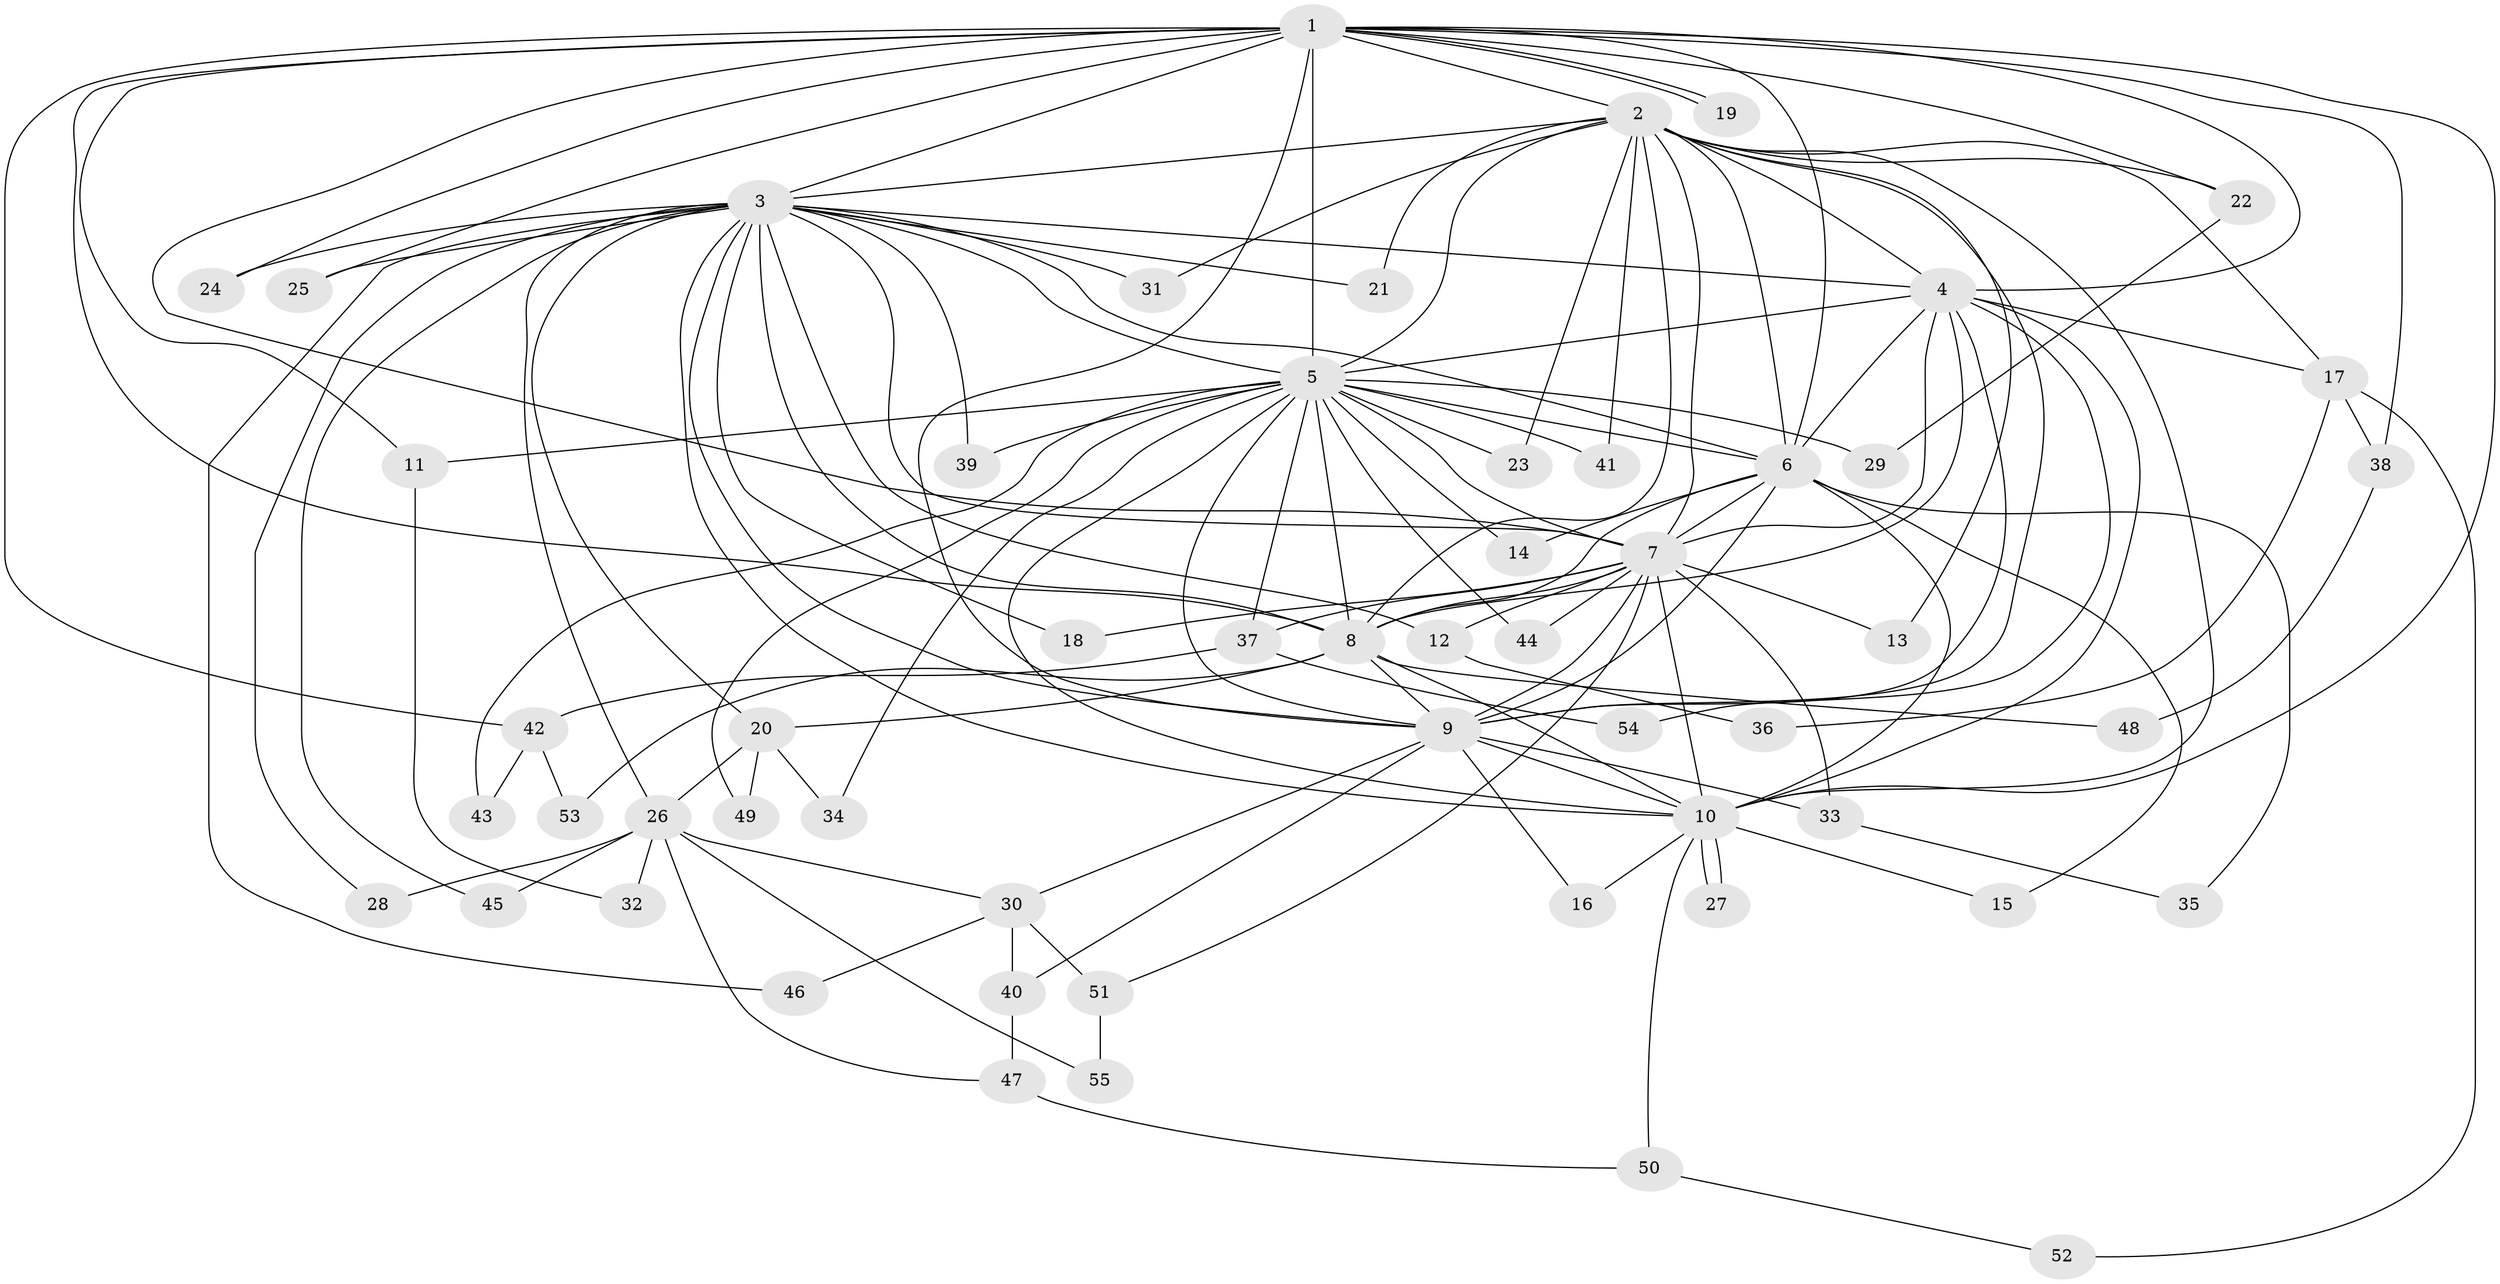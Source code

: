 // Generated by graph-tools (version 1.1) at 2025/25/03/09/25 03:25:46]
// undirected, 55 vertices, 135 edges
graph export_dot {
graph [start="1"]
  node [color=gray90,style=filled];
  1;
  2;
  3;
  4;
  5;
  6;
  7;
  8;
  9;
  10;
  11;
  12;
  13;
  14;
  15;
  16;
  17;
  18;
  19;
  20;
  21;
  22;
  23;
  24;
  25;
  26;
  27;
  28;
  29;
  30;
  31;
  32;
  33;
  34;
  35;
  36;
  37;
  38;
  39;
  40;
  41;
  42;
  43;
  44;
  45;
  46;
  47;
  48;
  49;
  50;
  51;
  52;
  53;
  54;
  55;
  1 -- 2;
  1 -- 3;
  1 -- 4;
  1 -- 5;
  1 -- 6;
  1 -- 7;
  1 -- 8;
  1 -- 9;
  1 -- 10;
  1 -- 11;
  1 -- 19;
  1 -- 19;
  1 -- 22;
  1 -- 24;
  1 -- 25;
  1 -- 38;
  1 -- 42;
  2 -- 3;
  2 -- 4;
  2 -- 5;
  2 -- 6;
  2 -- 7;
  2 -- 8;
  2 -- 9;
  2 -- 10;
  2 -- 13;
  2 -- 17;
  2 -- 21;
  2 -- 22;
  2 -- 23;
  2 -- 31;
  2 -- 41;
  3 -- 4;
  3 -- 5;
  3 -- 6;
  3 -- 7;
  3 -- 8;
  3 -- 9;
  3 -- 10;
  3 -- 12;
  3 -- 18;
  3 -- 20;
  3 -- 21;
  3 -- 24;
  3 -- 25;
  3 -- 26;
  3 -- 28;
  3 -- 31;
  3 -- 39;
  3 -- 45;
  3 -- 46;
  4 -- 5;
  4 -- 6;
  4 -- 7;
  4 -- 8;
  4 -- 9;
  4 -- 10;
  4 -- 17;
  4 -- 54;
  5 -- 6;
  5 -- 7;
  5 -- 8;
  5 -- 9;
  5 -- 10;
  5 -- 11;
  5 -- 14;
  5 -- 23;
  5 -- 29;
  5 -- 34;
  5 -- 37;
  5 -- 39;
  5 -- 41;
  5 -- 43;
  5 -- 44;
  5 -- 49;
  6 -- 7;
  6 -- 8;
  6 -- 9;
  6 -- 10;
  6 -- 14;
  6 -- 15;
  6 -- 35;
  7 -- 8;
  7 -- 9;
  7 -- 10;
  7 -- 12;
  7 -- 13;
  7 -- 18;
  7 -- 33;
  7 -- 37;
  7 -- 44;
  7 -- 51;
  8 -- 9;
  8 -- 10;
  8 -- 20;
  8 -- 48;
  8 -- 53;
  9 -- 10;
  9 -- 16;
  9 -- 30;
  9 -- 33;
  9 -- 40;
  10 -- 15;
  10 -- 16;
  10 -- 27;
  10 -- 27;
  10 -- 50;
  11 -- 32;
  12 -- 36;
  17 -- 36;
  17 -- 38;
  17 -- 52;
  20 -- 26;
  20 -- 34;
  20 -- 49;
  22 -- 29;
  26 -- 28;
  26 -- 30;
  26 -- 32;
  26 -- 45;
  26 -- 47;
  26 -- 55;
  30 -- 40;
  30 -- 46;
  30 -- 51;
  33 -- 35;
  37 -- 42;
  37 -- 54;
  38 -- 48;
  40 -- 47;
  42 -- 43;
  42 -- 53;
  47 -- 50;
  50 -- 52;
  51 -- 55;
}
